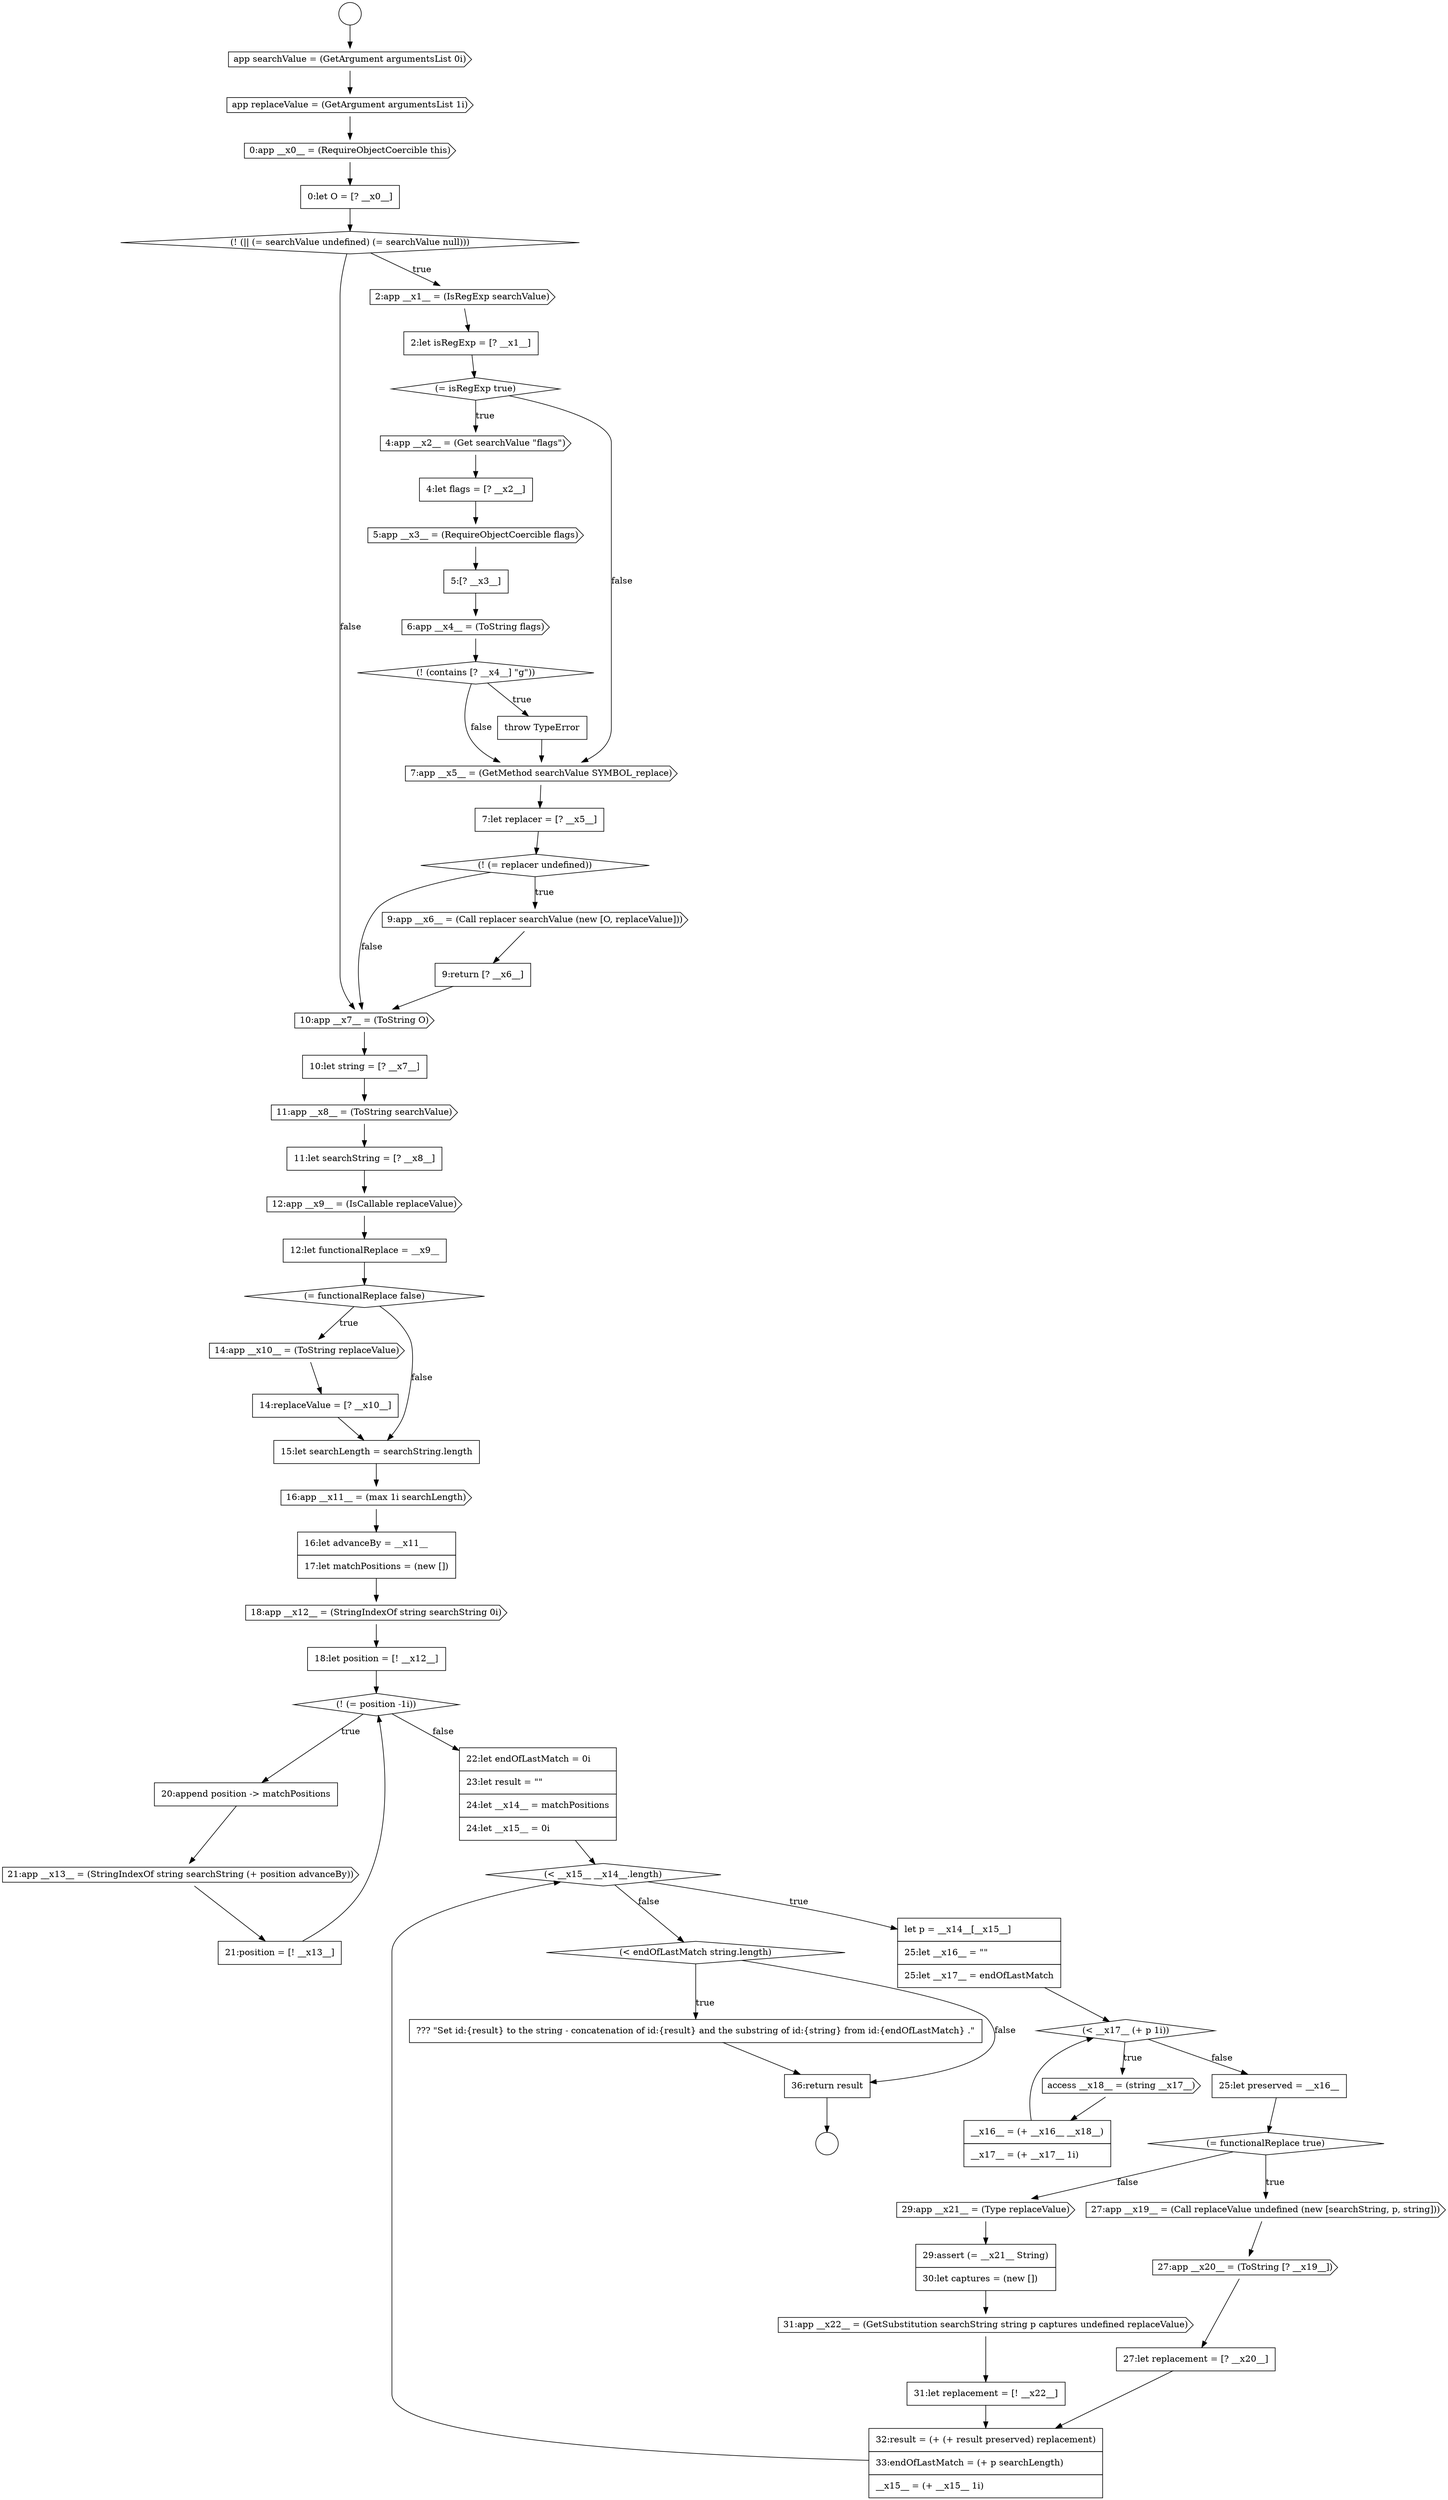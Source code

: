 digraph {
  node0 [shape=circle label=" " color="black" fillcolor="white" style=filled]
  node5 [shape=none, margin=0, label=<<font color="black">
    <table border="0" cellborder="1" cellspacing="0" cellpadding="10">
      <tr><td align="left">0:let O = [? __x0__]</td></tr>
    </table>
  </font>> color="black" fillcolor="white" style=filled]
  node1 [shape=circle label=" " color="black" fillcolor="white" style=filled]
  node6 [shape=diamond, label=<<font color="black">(! (|| (= searchValue undefined) (= searchValue null)))</font>> color="black" fillcolor="white" style=filled]
  node2 [shape=cds, label=<<font color="black">app searchValue = (GetArgument argumentsList 0i)</font>> color="black" fillcolor="white" style=filled]
  node4 [shape=cds, label=<<font color="black">0:app __x0__ = (RequireObjectCoercible this)</font>> color="black" fillcolor="white" style=filled]
  node10 [shape=cds, label=<<font color="black">4:app __x2__ = (Get searchValue &quot;flags&quot;)</font>> color="black" fillcolor="white" style=filled]
  node56 [shape=diamond, label=<<font color="black">(&lt; endOfLastMatch string.length)</font>> color="black" fillcolor="white" style=filled]
  node42 [shape=none, margin=0, label=<<font color="black">
    <table border="0" cellborder="1" cellspacing="0" cellpadding="10">
      <tr><td align="left">let p = __x14__[__x15__]</td></tr>
      <tr><td align="left">25:let __x16__ = &quot;&quot;</td></tr>
      <tr><td align="left">25:let __x17__ = endOfLastMatch</td></tr>
    </table>
  </font>> color="black" fillcolor="white" style=filled]
  node24 [shape=cds, label=<<font color="black">11:app __x8__ = (ToString searchValue)</font>> color="black" fillcolor="white" style=filled]
  node37 [shape=none, margin=0, label=<<font color="black">
    <table border="0" cellborder="1" cellspacing="0" cellpadding="10">
      <tr><td align="left">20:append position -&gt; matchPositions</td></tr>
    </table>
  </font>> color="black" fillcolor="white" style=filled]
  node25 [shape=none, margin=0, label=<<font color="black">
    <table border="0" cellborder="1" cellspacing="0" cellpadding="10">
      <tr><td align="left">11:let searchString = [? __x8__]</td></tr>
    </table>
  </font>> color="black" fillcolor="white" style=filled]
  node52 [shape=none, margin=0, label=<<font color="black">
    <table border="0" cellborder="1" cellspacing="0" cellpadding="10">
      <tr><td align="left">29:assert (= __x21__ String)</td></tr>
      <tr><td align="left">30:let captures = (new [])</td></tr>
    </table>
  </font>> color="black" fillcolor="white" style=filled]
  node14 [shape=cds, label=<<font color="black">6:app __x4__ = (ToString flags)</font>> color="black" fillcolor="white" style=filled]
  node20 [shape=cds, label=<<font color="black">9:app __x6__ = (Call replacer searchValue (new [O, replaceValue]))</font>> color="black" fillcolor="white" style=filled]
  node46 [shape=none, margin=0, label=<<font color="black">
    <table border="0" cellborder="1" cellspacing="0" cellpadding="10">
      <tr><td align="left">25:let preserved = __x16__</td></tr>
    </table>
  </font>> color="black" fillcolor="white" style=filled]
  node57 [shape=none, margin=0, label=<<font color="black">
    <table border="0" cellborder="1" cellspacing="0" cellpadding="10">
      <tr><td align="left">??? &quot;Set id:{result} to the string - concatenation of id:{result} and the substring of id:{string} from id:{endOfLastMatch} .&quot;</td></tr>
    </table>
  </font>> color="black" fillcolor="white" style=filled]
  node29 [shape=cds, label=<<font color="black">14:app __x10__ = (ToString replaceValue)</font>> color="black" fillcolor="white" style=filled]
  node21 [shape=none, margin=0, label=<<font color="black">
    <table border="0" cellborder="1" cellspacing="0" cellpadding="10">
      <tr><td align="left">9:return [? __x6__]</td></tr>
    </table>
  </font>> color="black" fillcolor="white" style=filled]
  node33 [shape=none, margin=0, label=<<font color="black">
    <table border="0" cellborder="1" cellspacing="0" cellpadding="10">
      <tr><td align="left">16:let advanceBy = __x11__</td></tr>
      <tr><td align="left">17:let matchPositions = (new [])</td></tr>
    </table>
  </font>> color="black" fillcolor="white" style=filled]
  node28 [shape=diamond, label=<<font color="black">(= functionalReplace false)</font>> color="black" fillcolor="white" style=filled]
  node38 [shape=cds, label=<<font color="black">21:app __x13__ = (StringIndexOf string searchString (+ position advanceBy))</font>> color="black" fillcolor="white" style=filled]
  node9 [shape=diamond, label=<<font color="black">(= isRegExp true)</font>> color="black" fillcolor="white" style=filled]
  node53 [shape=cds, label=<<font color="black">31:app __x22__ = (GetSubstitution searchString string p captures undefined replaceValue)</font>> color="black" fillcolor="white" style=filled]
  node13 [shape=none, margin=0, label=<<font color="black">
    <table border="0" cellborder="1" cellspacing="0" cellpadding="10">
      <tr><td align="left">5:[? __x3__]</td></tr>
    </table>
  </font>> color="black" fillcolor="white" style=filled]
  node41 [shape=diamond, label=<<font color="black">(&lt; __x15__ __x14__.length)</font>> color="black" fillcolor="white" style=filled]
  node45 [shape=none, margin=0, label=<<font color="black">
    <table border="0" cellborder="1" cellspacing="0" cellpadding="10">
      <tr><td align="left">__x16__ = (+ __x16__ __x18__)</td></tr>
      <tr><td align="left">__x17__ = (+ __x17__ 1i)</td></tr>
    </table>
  </font>> color="black" fillcolor="white" style=filled]
  node17 [shape=cds, label=<<font color="black">7:app __x5__ = (GetMethod searchValue SYMBOL_replace)</font>> color="black" fillcolor="white" style=filled]
  node32 [shape=cds, label=<<font color="black">16:app __x11__ = (max 1i searchLength)</font>> color="black" fillcolor="white" style=filled]
  node34 [shape=cds, label=<<font color="black">18:app __x12__ = (StringIndexOf string searchString 0i)</font>> color="black" fillcolor="white" style=filled]
  node22 [shape=cds, label=<<font color="black">10:app __x7__ = (ToString O)</font>> color="black" fillcolor="white" style=filled]
  node44 [shape=cds, label=<<font color="black">access __x18__ = (string __x17__)</font>> color="black" fillcolor="white" style=filled]
  node27 [shape=none, margin=0, label=<<font color="black">
    <table border="0" cellborder="1" cellspacing="0" cellpadding="10">
      <tr><td align="left">12:let functionalReplace = __x9__</td></tr>
    </table>
  </font>> color="black" fillcolor="white" style=filled]
  node12 [shape=cds, label=<<font color="black">5:app __x3__ = (RequireObjectCoercible flags)</font>> color="black" fillcolor="white" style=filled]
  node54 [shape=none, margin=0, label=<<font color="black">
    <table border="0" cellborder="1" cellspacing="0" cellpadding="10">
      <tr><td align="left">31:let replacement = [! __x22__]</td></tr>
    </table>
  </font>> color="black" fillcolor="white" style=filled]
  node49 [shape=cds, label=<<font color="black">27:app __x20__ = (ToString [? __x19__])</font>> color="black" fillcolor="white" style=filled]
  node7 [shape=cds, label=<<font color="black">2:app __x1__ = (IsRegExp searchValue)</font>> color="black" fillcolor="white" style=filled]
  node39 [shape=none, margin=0, label=<<font color="black">
    <table border="0" cellborder="1" cellspacing="0" cellpadding="10">
      <tr><td align="left">21:position = [! __x13__]</td></tr>
    </table>
  </font>> color="black" fillcolor="white" style=filled]
  node3 [shape=cds, label=<<font color="black">app replaceValue = (GetArgument argumentsList 1i)</font>> color="black" fillcolor="white" style=filled]
  node35 [shape=none, margin=0, label=<<font color="black">
    <table border="0" cellborder="1" cellspacing="0" cellpadding="10">
      <tr><td align="left">18:let position = [! __x12__]</td></tr>
    </table>
  </font>> color="black" fillcolor="white" style=filled]
  node48 [shape=cds, label=<<font color="black">27:app __x19__ = (Call replaceValue undefined (new [searchString, p, string]))</font>> color="black" fillcolor="white" style=filled]
  node18 [shape=none, margin=0, label=<<font color="black">
    <table border="0" cellborder="1" cellspacing="0" cellpadding="10">
      <tr><td align="left">7:let replacer = [? __x5__]</td></tr>
    </table>
  </font>> color="black" fillcolor="white" style=filled]
  node50 [shape=none, margin=0, label=<<font color="black">
    <table border="0" cellborder="1" cellspacing="0" cellpadding="10">
      <tr><td align="left">27:let replacement = [? __x20__]</td></tr>
    </table>
  </font>> color="black" fillcolor="white" style=filled]
  node16 [shape=none, margin=0, label=<<font color="black">
    <table border="0" cellborder="1" cellspacing="0" cellpadding="10">
      <tr><td align="left">throw TypeError</td></tr>
    </table>
  </font>> color="black" fillcolor="white" style=filled]
  node31 [shape=none, margin=0, label=<<font color="black">
    <table border="0" cellborder="1" cellspacing="0" cellpadding="10">
      <tr><td align="left">15:let searchLength = searchString.length</td></tr>
    </table>
  </font>> color="black" fillcolor="white" style=filled]
  node11 [shape=none, margin=0, label=<<font color="black">
    <table border="0" cellborder="1" cellspacing="0" cellpadding="10">
      <tr><td align="left">4:let flags = [? __x2__]</td></tr>
    </table>
  </font>> color="black" fillcolor="white" style=filled]
  node43 [shape=diamond, label=<<font color="black">(&lt; __x17__ (+ p 1i))</font>> color="black" fillcolor="white" style=filled]
  node40 [shape=none, margin=0, label=<<font color="black">
    <table border="0" cellborder="1" cellspacing="0" cellpadding="10">
      <tr><td align="left">22:let endOfLastMatch = 0i</td></tr>
      <tr><td align="left">23:let result = &quot;&quot;</td></tr>
      <tr><td align="left">24:let __x14__ = matchPositions</td></tr>
      <tr><td align="left">24:let __x15__ = 0i</td></tr>
    </table>
  </font>> color="black" fillcolor="white" style=filled]
  node26 [shape=cds, label=<<font color="black">12:app __x9__ = (IsCallable replaceValue)</font>> color="black" fillcolor="white" style=filled]
  node55 [shape=none, margin=0, label=<<font color="black">
    <table border="0" cellborder="1" cellspacing="0" cellpadding="10">
      <tr><td align="left">32:result = (+ (+ result preserved) replacement)</td></tr>
      <tr><td align="left">33:endOfLastMatch = (+ p searchLength)</td></tr>
      <tr><td align="left">__x15__ = (+ __x15__ 1i)</td></tr>
    </table>
  </font>> color="black" fillcolor="white" style=filled]
  node23 [shape=none, margin=0, label=<<font color="black">
    <table border="0" cellborder="1" cellspacing="0" cellpadding="10">
      <tr><td align="left">10:let string = [? __x7__]</td></tr>
    </table>
  </font>> color="black" fillcolor="white" style=filled]
  node8 [shape=none, margin=0, label=<<font color="black">
    <table border="0" cellborder="1" cellspacing="0" cellpadding="10">
      <tr><td align="left">2:let isRegExp = [? __x1__]</td></tr>
    </table>
  </font>> color="black" fillcolor="white" style=filled]
  node58 [shape=none, margin=0, label=<<font color="black">
    <table border="0" cellborder="1" cellspacing="0" cellpadding="10">
      <tr><td align="left">36:return result</td></tr>
    </table>
  </font>> color="black" fillcolor="white" style=filled]
  node36 [shape=diamond, label=<<font color="black">(! (= position -1i))</font>> color="black" fillcolor="white" style=filled]
  node30 [shape=none, margin=0, label=<<font color="black">
    <table border="0" cellborder="1" cellspacing="0" cellpadding="10">
      <tr><td align="left">14:replaceValue = [? __x10__]</td></tr>
    </table>
  </font>> color="black" fillcolor="white" style=filled]
  node51 [shape=cds, label=<<font color="black">29:app __x21__ = (Type replaceValue)</font>> color="black" fillcolor="white" style=filled]
  node19 [shape=diamond, label=<<font color="black">(! (= replacer undefined))</font>> color="black" fillcolor="white" style=filled]
  node47 [shape=diamond, label=<<font color="black">(= functionalReplace true)</font>> color="black" fillcolor="white" style=filled]
  node15 [shape=diamond, label=<<font color="black">(! (contains [? __x4__] &quot;g&quot;))</font>> color="black" fillcolor="white" style=filled]
  node29 -> node30 [ color="black"]
  node58 -> node1 [ color="black"]
  node11 -> node12 [ color="black"]
  node0 -> node2 [ color="black"]
  node15 -> node16 [label=<<font color="black">true</font>> color="black"]
  node15 -> node17 [label=<<font color="black">false</font>> color="black"]
  node26 -> node27 [ color="black"]
  node28 -> node29 [label=<<font color="black">true</font>> color="black"]
  node28 -> node31 [label=<<font color="black">false</font>> color="black"]
  node10 -> node11 [ color="black"]
  node4 -> node5 [ color="black"]
  node43 -> node44 [label=<<font color="black">true</font>> color="black"]
  node43 -> node46 [label=<<font color="black">false</font>> color="black"]
  node48 -> node49 [ color="black"]
  node49 -> node50 [ color="black"]
  node33 -> node34 [ color="black"]
  node5 -> node6 [ color="black"]
  node53 -> node54 [ color="black"]
  node3 -> node4 [ color="black"]
  node47 -> node48 [label=<<font color="black">true</font>> color="black"]
  node47 -> node51 [label=<<font color="black">false</font>> color="black"]
  node7 -> node8 [ color="black"]
  node54 -> node55 [ color="black"]
  node18 -> node19 [ color="black"]
  node42 -> node43 [ color="black"]
  node34 -> node35 [ color="black"]
  node2 -> node3 [ color="black"]
  node9 -> node10 [label=<<font color="black">true</font>> color="black"]
  node9 -> node17 [label=<<font color="black">false</font>> color="black"]
  node13 -> node14 [ color="black"]
  node35 -> node36 [ color="black"]
  node57 -> node58 [ color="black"]
  node55 -> node41 [ color="black"]
  node12 -> node13 [ color="black"]
  node52 -> node53 [ color="black"]
  node41 -> node42 [label=<<font color="black">true</font>> color="black"]
  node41 -> node56 [label=<<font color="black">false</font>> color="black"]
  node22 -> node23 [ color="black"]
  node44 -> node45 [ color="black"]
  node27 -> node28 [ color="black"]
  node37 -> node38 [ color="black"]
  node19 -> node20 [label=<<font color="black">true</font>> color="black"]
  node19 -> node22 [label=<<font color="black">false</font>> color="black"]
  node50 -> node55 [ color="black"]
  node23 -> node24 [ color="black"]
  node14 -> node15 [ color="black"]
  node31 -> node32 [ color="black"]
  node40 -> node41 [ color="black"]
  node30 -> node31 [ color="black"]
  node51 -> node52 [ color="black"]
  node25 -> node26 [ color="black"]
  node8 -> node9 [ color="black"]
  node36 -> node37 [label=<<font color="black">true</font>> color="black"]
  node36 -> node40 [label=<<font color="black">false</font>> color="black"]
  node45 -> node43 [ color="black"]
  node21 -> node22 [ color="black"]
  node6 -> node7 [label=<<font color="black">true</font>> color="black"]
  node6 -> node22 [label=<<font color="black">false</font>> color="black"]
  node20 -> node21 [ color="black"]
  node24 -> node25 [ color="black"]
  node56 -> node57 [label=<<font color="black">true</font>> color="black"]
  node56 -> node58 [label=<<font color="black">false</font>> color="black"]
  node16 -> node17 [ color="black"]
  node46 -> node47 [ color="black"]
  node38 -> node39 [ color="black"]
  node39 -> node36 [ color="black"]
  node32 -> node33 [ color="black"]
  node17 -> node18 [ color="black"]
}
